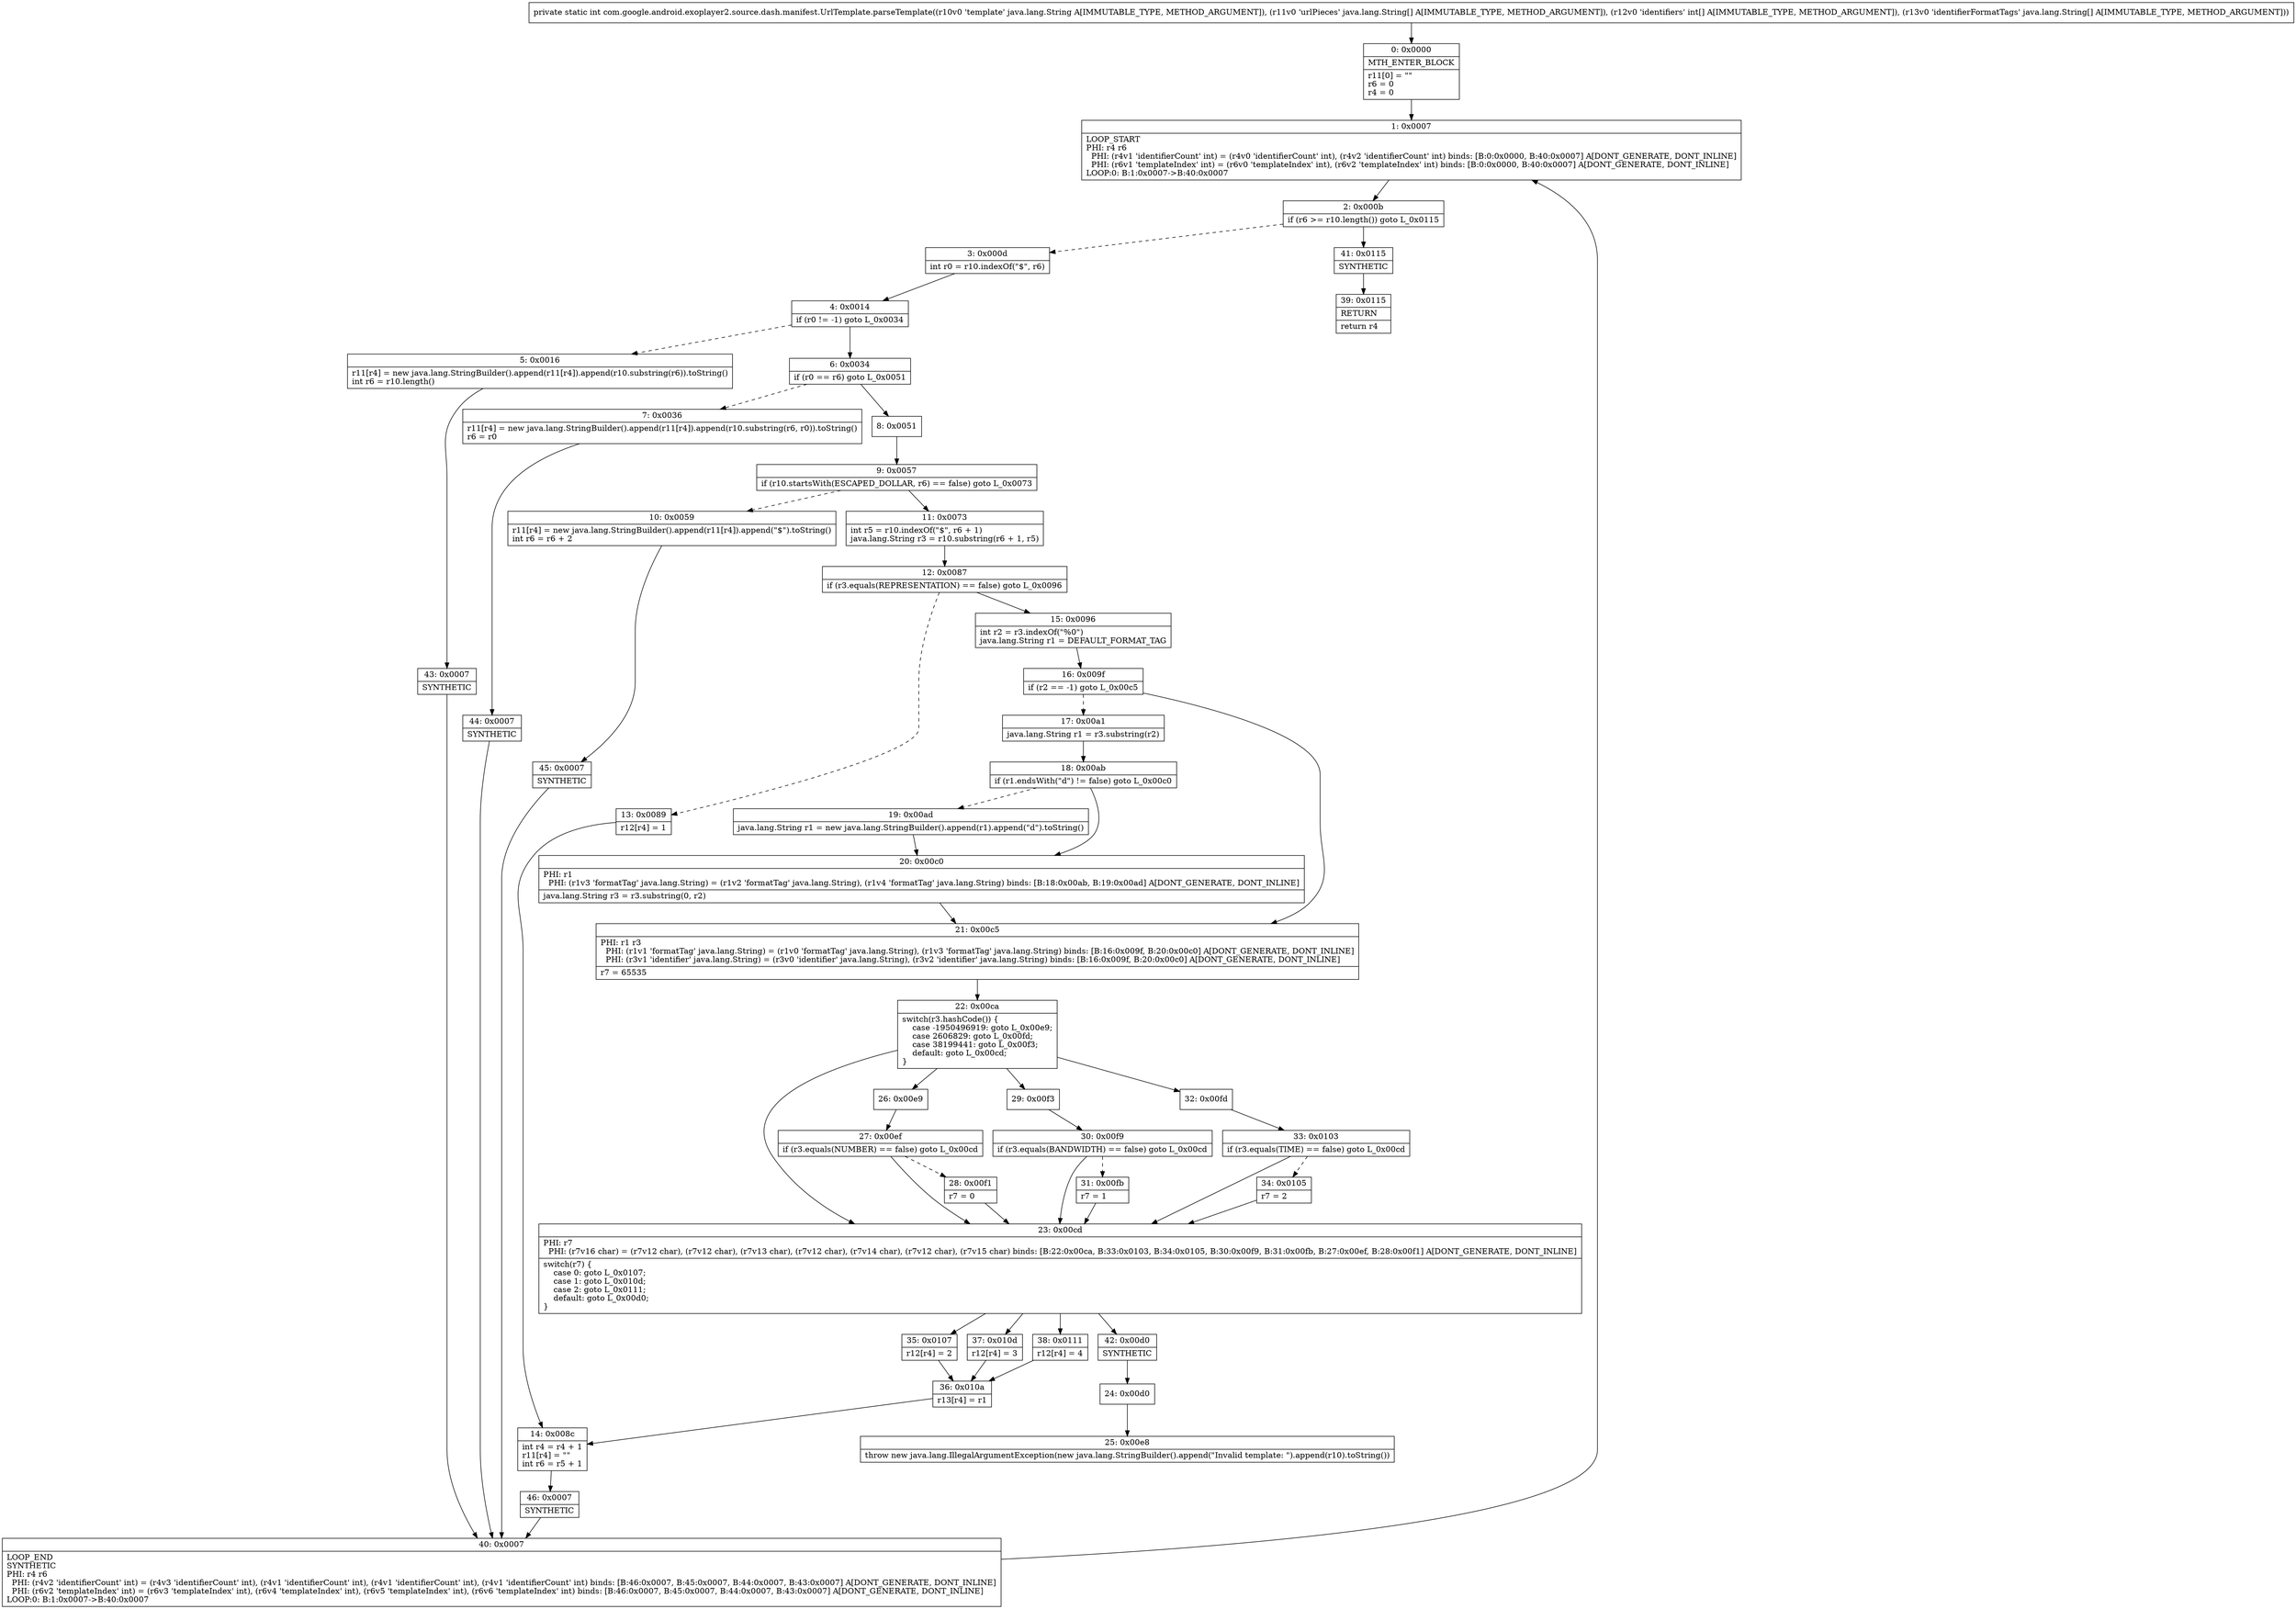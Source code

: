 digraph "CFG forcom.google.android.exoplayer2.source.dash.manifest.UrlTemplate.parseTemplate(Ljava\/lang\/String;[Ljava\/lang\/String;[I[Ljava\/lang\/String;)I" {
Node_0 [shape=record,label="{0\:\ 0x0000|MTH_ENTER_BLOCK\l|r11[0] = \"\"\lr6 = 0\lr4 = 0\l}"];
Node_1 [shape=record,label="{1\:\ 0x0007|LOOP_START\lPHI: r4 r6 \l  PHI: (r4v1 'identifierCount' int) = (r4v0 'identifierCount' int), (r4v2 'identifierCount' int) binds: [B:0:0x0000, B:40:0x0007] A[DONT_GENERATE, DONT_INLINE]\l  PHI: (r6v1 'templateIndex' int) = (r6v0 'templateIndex' int), (r6v2 'templateIndex' int) binds: [B:0:0x0000, B:40:0x0007] A[DONT_GENERATE, DONT_INLINE]\lLOOP:0: B:1:0x0007\-\>B:40:0x0007\l}"];
Node_2 [shape=record,label="{2\:\ 0x000b|if (r6 \>= r10.length()) goto L_0x0115\l}"];
Node_3 [shape=record,label="{3\:\ 0x000d|int r0 = r10.indexOf(\"$\", r6)\l}"];
Node_4 [shape=record,label="{4\:\ 0x0014|if (r0 != \-1) goto L_0x0034\l}"];
Node_5 [shape=record,label="{5\:\ 0x0016|r11[r4] = new java.lang.StringBuilder().append(r11[r4]).append(r10.substring(r6)).toString()\lint r6 = r10.length()\l}"];
Node_6 [shape=record,label="{6\:\ 0x0034|if (r0 == r6) goto L_0x0051\l}"];
Node_7 [shape=record,label="{7\:\ 0x0036|r11[r4] = new java.lang.StringBuilder().append(r11[r4]).append(r10.substring(r6, r0)).toString()\lr6 = r0\l}"];
Node_8 [shape=record,label="{8\:\ 0x0051}"];
Node_9 [shape=record,label="{9\:\ 0x0057|if (r10.startsWith(ESCAPED_DOLLAR, r6) == false) goto L_0x0073\l}"];
Node_10 [shape=record,label="{10\:\ 0x0059|r11[r4] = new java.lang.StringBuilder().append(r11[r4]).append(\"$\").toString()\lint r6 = r6 + 2\l}"];
Node_11 [shape=record,label="{11\:\ 0x0073|int r5 = r10.indexOf(\"$\", r6 + 1)\ljava.lang.String r3 = r10.substring(r6 + 1, r5)\l}"];
Node_12 [shape=record,label="{12\:\ 0x0087|if (r3.equals(REPRESENTATION) == false) goto L_0x0096\l}"];
Node_13 [shape=record,label="{13\:\ 0x0089|r12[r4] = 1\l}"];
Node_14 [shape=record,label="{14\:\ 0x008c|int r4 = r4 + 1\lr11[r4] = \"\"\lint r6 = r5 + 1\l}"];
Node_15 [shape=record,label="{15\:\ 0x0096|int r2 = r3.indexOf(\"%0\")\ljava.lang.String r1 = DEFAULT_FORMAT_TAG\l}"];
Node_16 [shape=record,label="{16\:\ 0x009f|if (r2 == \-1) goto L_0x00c5\l}"];
Node_17 [shape=record,label="{17\:\ 0x00a1|java.lang.String r1 = r3.substring(r2)\l}"];
Node_18 [shape=record,label="{18\:\ 0x00ab|if (r1.endsWith(\"d\") != false) goto L_0x00c0\l}"];
Node_19 [shape=record,label="{19\:\ 0x00ad|java.lang.String r1 = new java.lang.StringBuilder().append(r1).append(\"d\").toString()\l}"];
Node_20 [shape=record,label="{20\:\ 0x00c0|PHI: r1 \l  PHI: (r1v3 'formatTag' java.lang.String) = (r1v2 'formatTag' java.lang.String), (r1v4 'formatTag' java.lang.String) binds: [B:18:0x00ab, B:19:0x00ad] A[DONT_GENERATE, DONT_INLINE]\l|java.lang.String r3 = r3.substring(0, r2)\l}"];
Node_21 [shape=record,label="{21\:\ 0x00c5|PHI: r1 r3 \l  PHI: (r1v1 'formatTag' java.lang.String) = (r1v0 'formatTag' java.lang.String), (r1v3 'formatTag' java.lang.String) binds: [B:16:0x009f, B:20:0x00c0] A[DONT_GENERATE, DONT_INLINE]\l  PHI: (r3v1 'identifier' java.lang.String) = (r3v0 'identifier' java.lang.String), (r3v2 'identifier' java.lang.String) binds: [B:16:0x009f, B:20:0x00c0] A[DONT_GENERATE, DONT_INLINE]\l|r7 = 65535\l}"];
Node_22 [shape=record,label="{22\:\ 0x00ca|switch(r3.hashCode()) \{\l    case \-1950496919: goto L_0x00e9;\l    case 2606829: goto L_0x00fd;\l    case 38199441: goto L_0x00f3;\l    default: goto L_0x00cd;\l\}\l}"];
Node_23 [shape=record,label="{23\:\ 0x00cd|PHI: r7 \l  PHI: (r7v16 char) = (r7v12 char), (r7v12 char), (r7v13 char), (r7v12 char), (r7v14 char), (r7v12 char), (r7v15 char) binds: [B:22:0x00ca, B:33:0x0103, B:34:0x0105, B:30:0x00f9, B:31:0x00fb, B:27:0x00ef, B:28:0x00f1] A[DONT_GENERATE, DONT_INLINE]\l|switch(r7) \{\l    case 0: goto L_0x0107;\l    case 1: goto L_0x010d;\l    case 2: goto L_0x0111;\l    default: goto L_0x00d0;\l\}\l}"];
Node_24 [shape=record,label="{24\:\ 0x00d0}"];
Node_25 [shape=record,label="{25\:\ 0x00e8|throw new java.lang.IllegalArgumentException(new java.lang.StringBuilder().append(\"Invalid template: \").append(r10).toString())\l}"];
Node_26 [shape=record,label="{26\:\ 0x00e9}"];
Node_27 [shape=record,label="{27\:\ 0x00ef|if (r3.equals(NUMBER) == false) goto L_0x00cd\l}"];
Node_28 [shape=record,label="{28\:\ 0x00f1|r7 = 0\l}"];
Node_29 [shape=record,label="{29\:\ 0x00f3}"];
Node_30 [shape=record,label="{30\:\ 0x00f9|if (r3.equals(BANDWIDTH) == false) goto L_0x00cd\l}"];
Node_31 [shape=record,label="{31\:\ 0x00fb|r7 = 1\l}"];
Node_32 [shape=record,label="{32\:\ 0x00fd}"];
Node_33 [shape=record,label="{33\:\ 0x0103|if (r3.equals(TIME) == false) goto L_0x00cd\l}"];
Node_34 [shape=record,label="{34\:\ 0x0105|r7 = 2\l}"];
Node_35 [shape=record,label="{35\:\ 0x0107|r12[r4] = 2\l}"];
Node_36 [shape=record,label="{36\:\ 0x010a|r13[r4] = r1\l}"];
Node_37 [shape=record,label="{37\:\ 0x010d|r12[r4] = 3\l}"];
Node_38 [shape=record,label="{38\:\ 0x0111|r12[r4] = 4\l}"];
Node_39 [shape=record,label="{39\:\ 0x0115|RETURN\l|return r4\l}"];
Node_40 [shape=record,label="{40\:\ 0x0007|LOOP_END\lSYNTHETIC\lPHI: r4 r6 \l  PHI: (r4v2 'identifierCount' int) = (r4v3 'identifierCount' int), (r4v1 'identifierCount' int), (r4v1 'identifierCount' int), (r4v1 'identifierCount' int) binds: [B:46:0x0007, B:45:0x0007, B:44:0x0007, B:43:0x0007] A[DONT_GENERATE, DONT_INLINE]\l  PHI: (r6v2 'templateIndex' int) = (r6v3 'templateIndex' int), (r6v4 'templateIndex' int), (r6v5 'templateIndex' int), (r6v6 'templateIndex' int) binds: [B:46:0x0007, B:45:0x0007, B:44:0x0007, B:43:0x0007] A[DONT_GENERATE, DONT_INLINE]\lLOOP:0: B:1:0x0007\-\>B:40:0x0007\l}"];
Node_41 [shape=record,label="{41\:\ 0x0115|SYNTHETIC\l}"];
Node_42 [shape=record,label="{42\:\ 0x00d0|SYNTHETIC\l}"];
Node_43 [shape=record,label="{43\:\ 0x0007|SYNTHETIC\l}"];
Node_44 [shape=record,label="{44\:\ 0x0007|SYNTHETIC\l}"];
Node_45 [shape=record,label="{45\:\ 0x0007|SYNTHETIC\l}"];
Node_46 [shape=record,label="{46\:\ 0x0007|SYNTHETIC\l}"];
MethodNode[shape=record,label="{private static int com.google.android.exoplayer2.source.dash.manifest.UrlTemplate.parseTemplate((r10v0 'template' java.lang.String A[IMMUTABLE_TYPE, METHOD_ARGUMENT]), (r11v0 'urlPieces' java.lang.String[] A[IMMUTABLE_TYPE, METHOD_ARGUMENT]), (r12v0 'identifiers' int[] A[IMMUTABLE_TYPE, METHOD_ARGUMENT]), (r13v0 'identifierFormatTags' java.lang.String[] A[IMMUTABLE_TYPE, METHOD_ARGUMENT])) }"];
MethodNode -> Node_0;
Node_0 -> Node_1;
Node_1 -> Node_2;
Node_2 -> Node_3[style=dashed];
Node_2 -> Node_41;
Node_3 -> Node_4;
Node_4 -> Node_5[style=dashed];
Node_4 -> Node_6;
Node_5 -> Node_43;
Node_6 -> Node_7[style=dashed];
Node_6 -> Node_8;
Node_7 -> Node_44;
Node_8 -> Node_9;
Node_9 -> Node_10[style=dashed];
Node_9 -> Node_11;
Node_10 -> Node_45;
Node_11 -> Node_12;
Node_12 -> Node_13[style=dashed];
Node_12 -> Node_15;
Node_13 -> Node_14;
Node_14 -> Node_46;
Node_15 -> Node_16;
Node_16 -> Node_17[style=dashed];
Node_16 -> Node_21;
Node_17 -> Node_18;
Node_18 -> Node_19[style=dashed];
Node_18 -> Node_20;
Node_19 -> Node_20;
Node_20 -> Node_21;
Node_21 -> Node_22;
Node_22 -> Node_23;
Node_22 -> Node_26;
Node_22 -> Node_29;
Node_22 -> Node_32;
Node_23 -> Node_35;
Node_23 -> Node_37;
Node_23 -> Node_38;
Node_23 -> Node_42;
Node_24 -> Node_25;
Node_26 -> Node_27;
Node_27 -> Node_23;
Node_27 -> Node_28[style=dashed];
Node_28 -> Node_23;
Node_29 -> Node_30;
Node_30 -> Node_23;
Node_30 -> Node_31[style=dashed];
Node_31 -> Node_23;
Node_32 -> Node_33;
Node_33 -> Node_23;
Node_33 -> Node_34[style=dashed];
Node_34 -> Node_23;
Node_35 -> Node_36;
Node_36 -> Node_14;
Node_37 -> Node_36;
Node_38 -> Node_36;
Node_40 -> Node_1;
Node_41 -> Node_39;
Node_42 -> Node_24;
Node_43 -> Node_40;
Node_44 -> Node_40;
Node_45 -> Node_40;
Node_46 -> Node_40;
}

